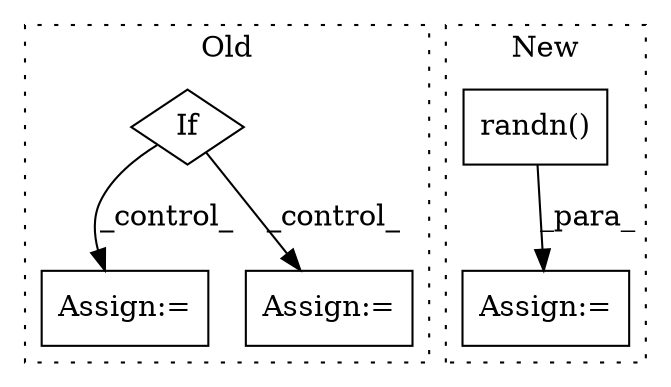 digraph G {
subgraph cluster0 {
1 [label="If" a="96" s="3410" l="3" shape="diamond"];
3 [label="Assign:=" a="68" s="3500" l="3" shape="box"];
5 [label="Assign:=" a="68" s="3618" l="3" shape="box"];
label = "Old";
style="dotted";
}
subgraph cluster1 {
2 [label="randn()" a="75" s="3228,3261" l="12,47" shape="box"];
4 [label="Assign:=" a="68" s="3225" l="3" shape="box"];
label = "New";
style="dotted";
}
1 -> 3 [label="_control_"];
1 -> 5 [label="_control_"];
2 -> 4 [label="_para_"];
}